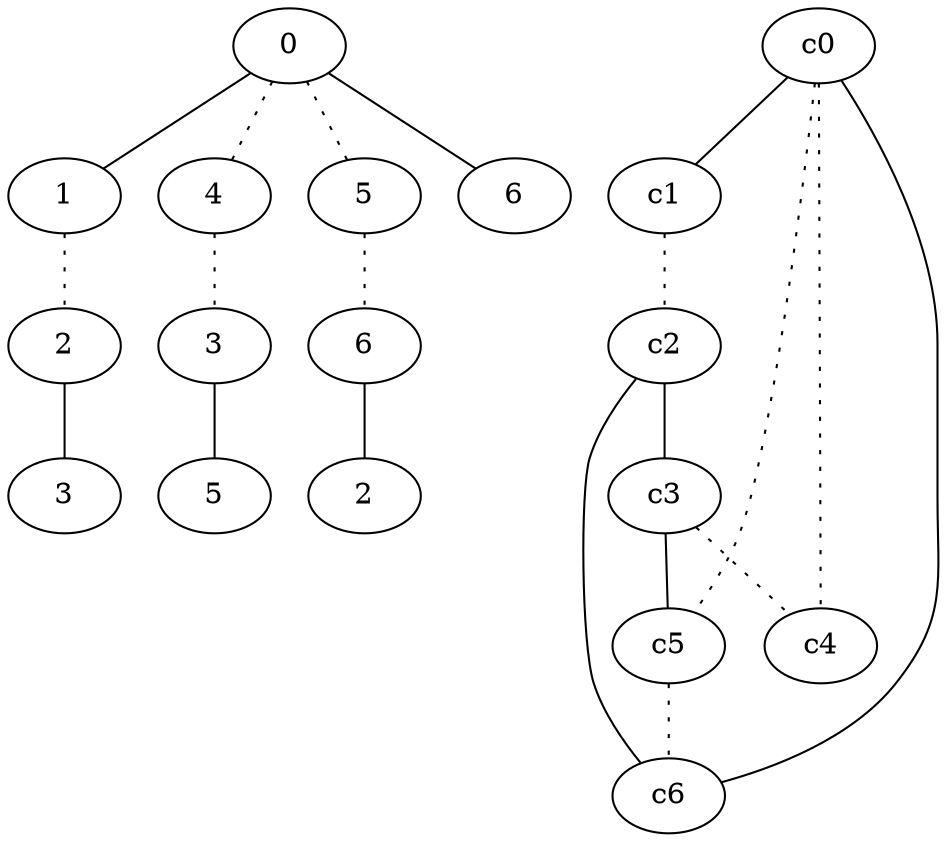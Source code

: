 graph {
a0[label=0];
a1[label=1];
a2[label=2];
a3[label=3];
a4[label=4];
a5[label=3];
a6[label=5];
a7[label=5];
a8[label=6];
a9[label=2];
a10[label=6];
a0 -- a1;
a0 -- a4 [style=dotted];
a0 -- a7 [style=dotted];
a0 -- a10;
a1 -- a2 [style=dotted];
a2 -- a3;
a4 -- a5 [style=dotted];
a5 -- a6;
a7 -- a8 [style=dotted];
a8 -- a9;
c0 -- c1;
c0 -- c4 [style=dotted];
c0 -- c5 [style=dotted];
c0 -- c6;
c1 -- c2 [style=dotted];
c2 -- c3;
c2 -- c6;
c3 -- c4 [style=dotted];
c3 -- c5;
c5 -- c6 [style=dotted];
}
